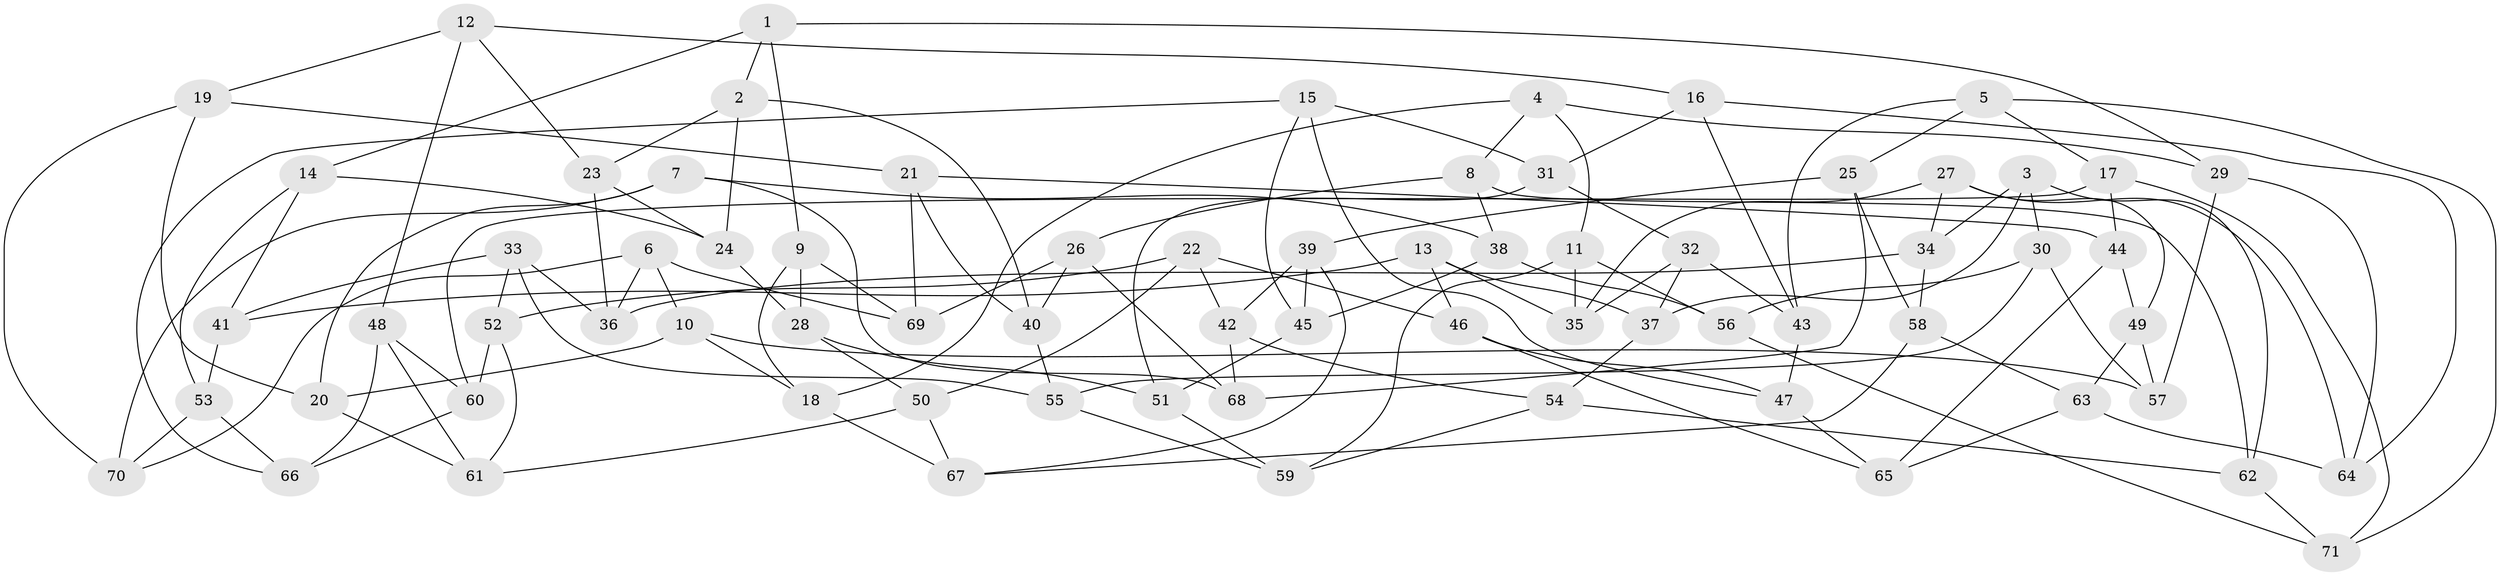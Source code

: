 // Generated by graph-tools (version 1.1) at 2025/57/03/09/25 04:57:38]
// undirected, 71 vertices, 142 edges
graph export_dot {
graph [start="1"]
  node [color=gray90,style=filled];
  1;
  2;
  3;
  4;
  5;
  6;
  7;
  8;
  9;
  10;
  11;
  12;
  13;
  14;
  15;
  16;
  17;
  18;
  19;
  20;
  21;
  22;
  23;
  24;
  25;
  26;
  27;
  28;
  29;
  30;
  31;
  32;
  33;
  34;
  35;
  36;
  37;
  38;
  39;
  40;
  41;
  42;
  43;
  44;
  45;
  46;
  47;
  48;
  49;
  50;
  51;
  52;
  53;
  54;
  55;
  56;
  57;
  58;
  59;
  60;
  61;
  62;
  63;
  64;
  65;
  66;
  67;
  68;
  69;
  70;
  71;
  1 -- 29;
  1 -- 14;
  1 -- 2;
  1 -- 9;
  2 -- 40;
  2 -- 24;
  2 -- 23;
  3 -- 30;
  3 -- 37;
  3 -- 34;
  3 -- 62;
  4 -- 18;
  4 -- 29;
  4 -- 11;
  4 -- 8;
  5 -- 25;
  5 -- 17;
  5 -- 43;
  5 -- 71;
  6 -- 69;
  6 -- 70;
  6 -- 10;
  6 -- 36;
  7 -- 68;
  7 -- 20;
  7 -- 38;
  7 -- 70;
  8 -- 38;
  8 -- 26;
  8 -- 62;
  9 -- 69;
  9 -- 28;
  9 -- 18;
  10 -- 57;
  10 -- 20;
  10 -- 18;
  11 -- 56;
  11 -- 35;
  11 -- 59;
  12 -- 23;
  12 -- 19;
  12 -- 48;
  12 -- 16;
  13 -- 46;
  13 -- 37;
  13 -- 35;
  13 -- 41;
  14 -- 53;
  14 -- 41;
  14 -- 24;
  15 -- 31;
  15 -- 45;
  15 -- 47;
  15 -- 66;
  16 -- 64;
  16 -- 31;
  16 -- 43;
  17 -- 60;
  17 -- 44;
  17 -- 71;
  18 -- 67;
  19 -- 20;
  19 -- 70;
  19 -- 21;
  20 -- 61;
  21 -- 44;
  21 -- 40;
  21 -- 69;
  22 -- 50;
  22 -- 46;
  22 -- 42;
  22 -- 52;
  23 -- 24;
  23 -- 36;
  24 -- 28;
  25 -- 39;
  25 -- 68;
  25 -- 58;
  26 -- 69;
  26 -- 40;
  26 -- 68;
  27 -- 34;
  27 -- 49;
  27 -- 35;
  27 -- 64;
  28 -- 51;
  28 -- 50;
  29 -- 57;
  29 -- 64;
  30 -- 57;
  30 -- 56;
  30 -- 55;
  31 -- 51;
  31 -- 32;
  32 -- 37;
  32 -- 43;
  32 -- 35;
  33 -- 52;
  33 -- 55;
  33 -- 41;
  33 -- 36;
  34 -- 58;
  34 -- 36;
  37 -- 54;
  38 -- 45;
  38 -- 56;
  39 -- 42;
  39 -- 67;
  39 -- 45;
  40 -- 55;
  41 -- 53;
  42 -- 68;
  42 -- 54;
  43 -- 47;
  44 -- 49;
  44 -- 65;
  45 -- 51;
  46 -- 47;
  46 -- 65;
  47 -- 65;
  48 -- 61;
  48 -- 60;
  48 -- 66;
  49 -- 63;
  49 -- 57;
  50 -- 67;
  50 -- 61;
  51 -- 59;
  52 -- 60;
  52 -- 61;
  53 -- 66;
  53 -- 70;
  54 -- 59;
  54 -- 62;
  55 -- 59;
  56 -- 71;
  58 -- 67;
  58 -- 63;
  60 -- 66;
  62 -- 71;
  63 -- 64;
  63 -- 65;
}
